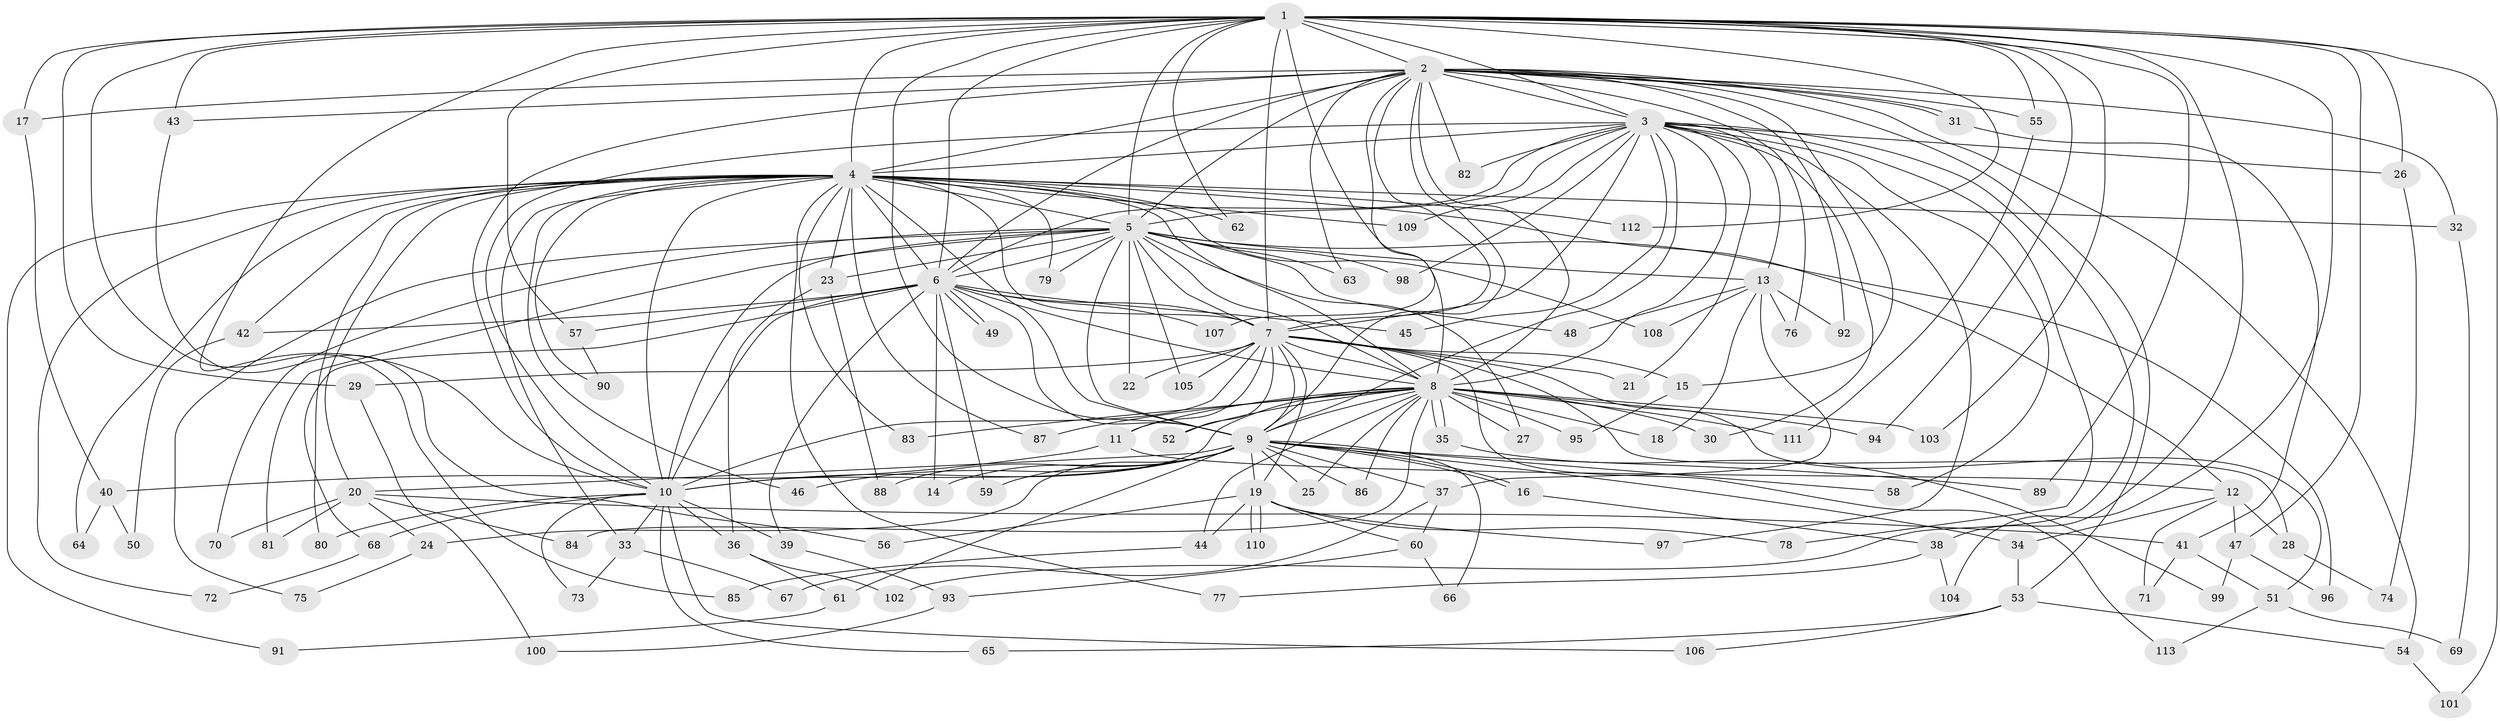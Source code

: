 // coarse degree distribution, {3: 0.13043478260869565, 15: 0.043478260869565216, 2: 0.2826086956521739, 1: 0.043478260869565216, 7: 0.021739130434782608, 14: 0.043478260869565216, 4: 0.1956521739130435, 9: 0.043478260869565216, 5: 0.043478260869565216, 13: 0.021739130434782608, 22: 0.021739130434782608, 6: 0.021739130434782608, 18: 0.043478260869565216, 17: 0.021739130434782608, 21: 0.021739130434782608}
// Generated by graph-tools (version 1.1) at 2025/36/03/04/25 23:36:34]
// undirected, 113 vertices, 251 edges
graph export_dot {
  node [color=gray90,style=filled];
  1;
  2;
  3;
  4;
  5;
  6;
  7;
  8;
  9;
  10;
  11;
  12;
  13;
  14;
  15;
  16;
  17;
  18;
  19;
  20;
  21;
  22;
  23;
  24;
  25;
  26;
  27;
  28;
  29;
  30;
  31;
  32;
  33;
  34;
  35;
  36;
  37;
  38;
  39;
  40;
  41;
  42;
  43;
  44;
  45;
  46;
  47;
  48;
  49;
  50;
  51;
  52;
  53;
  54;
  55;
  56;
  57;
  58;
  59;
  60;
  61;
  62;
  63;
  64;
  65;
  66;
  67;
  68;
  69;
  70;
  71;
  72;
  73;
  74;
  75;
  76;
  77;
  78;
  79;
  80;
  81;
  82;
  83;
  84;
  85;
  86;
  87;
  88;
  89;
  90;
  91;
  92;
  93;
  94;
  95;
  96;
  97;
  98;
  99;
  100;
  101;
  102;
  103;
  104;
  105;
  106;
  107;
  108;
  109;
  110;
  111;
  112;
  113;
  1 -- 2;
  1 -- 3;
  1 -- 4;
  1 -- 5;
  1 -- 6;
  1 -- 7;
  1 -- 8;
  1 -- 9;
  1 -- 10;
  1 -- 17;
  1 -- 26;
  1 -- 29;
  1 -- 38;
  1 -- 43;
  1 -- 47;
  1 -- 55;
  1 -- 57;
  1 -- 62;
  1 -- 85;
  1 -- 89;
  1 -- 94;
  1 -- 101;
  1 -- 103;
  1 -- 104;
  1 -- 112;
  2 -- 3;
  2 -- 4;
  2 -- 5;
  2 -- 6;
  2 -- 7;
  2 -- 8;
  2 -- 9;
  2 -- 10;
  2 -- 15;
  2 -- 17;
  2 -- 31;
  2 -- 31;
  2 -- 32;
  2 -- 43;
  2 -- 53;
  2 -- 54;
  2 -- 55;
  2 -- 63;
  2 -- 76;
  2 -- 82;
  2 -- 92;
  2 -- 107;
  3 -- 4;
  3 -- 5;
  3 -- 6;
  3 -- 7;
  3 -- 8;
  3 -- 9;
  3 -- 10;
  3 -- 13;
  3 -- 21;
  3 -- 26;
  3 -- 30;
  3 -- 45;
  3 -- 58;
  3 -- 78;
  3 -- 82;
  3 -- 97;
  3 -- 98;
  3 -- 102;
  3 -- 109;
  4 -- 5;
  4 -- 6;
  4 -- 7;
  4 -- 8;
  4 -- 9;
  4 -- 10;
  4 -- 12;
  4 -- 20;
  4 -- 23;
  4 -- 32;
  4 -- 33;
  4 -- 42;
  4 -- 46;
  4 -- 62;
  4 -- 64;
  4 -- 72;
  4 -- 77;
  4 -- 79;
  4 -- 80;
  4 -- 83;
  4 -- 87;
  4 -- 90;
  4 -- 91;
  4 -- 108;
  4 -- 109;
  4 -- 112;
  5 -- 6;
  5 -- 7;
  5 -- 8;
  5 -- 9;
  5 -- 10;
  5 -- 13;
  5 -- 22;
  5 -- 23;
  5 -- 27;
  5 -- 48;
  5 -- 63;
  5 -- 70;
  5 -- 75;
  5 -- 79;
  5 -- 81;
  5 -- 96;
  5 -- 98;
  5 -- 105;
  6 -- 7;
  6 -- 8;
  6 -- 9;
  6 -- 10;
  6 -- 14;
  6 -- 39;
  6 -- 42;
  6 -- 45;
  6 -- 49;
  6 -- 49;
  6 -- 57;
  6 -- 59;
  6 -- 68;
  6 -- 107;
  7 -- 8;
  7 -- 9;
  7 -- 10;
  7 -- 11;
  7 -- 15;
  7 -- 19;
  7 -- 21;
  7 -- 22;
  7 -- 28;
  7 -- 29;
  7 -- 51;
  7 -- 52;
  7 -- 105;
  7 -- 113;
  8 -- 9;
  8 -- 10;
  8 -- 11;
  8 -- 18;
  8 -- 25;
  8 -- 27;
  8 -- 30;
  8 -- 35;
  8 -- 35;
  8 -- 44;
  8 -- 52;
  8 -- 83;
  8 -- 84;
  8 -- 86;
  8 -- 87;
  8 -- 94;
  8 -- 95;
  8 -- 103;
  8 -- 111;
  9 -- 10;
  9 -- 14;
  9 -- 16;
  9 -- 16;
  9 -- 19;
  9 -- 20;
  9 -- 24;
  9 -- 25;
  9 -- 34;
  9 -- 37;
  9 -- 46;
  9 -- 58;
  9 -- 59;
  9 -- 61;
  9 -- 66;
  9 -- 86;
  9 -- 88;
  9 -- 89;
  10 -- 33;
  10 -- 36;
  10 -- 39;
  10 -- 65;
  10 -- 68;
  10 -- 73;
  10 -- 80;
  10 -- 106;
  11 -- 12;
  11 -- 40;
  12 -- 28;
  12 -- 34;
  12 -- 47;
  12 -- 71;
  13 -- 18;
  13 -- 37;
  13 -- 48;
  13 -- 76;
  13 -- 92;
  13 -- 108;
  15 -- 95;
  16 -- 38;
  17 -- 40;
  19 -- 44;
  19 -- 56;
  19 -- 60;
  19 -- 78;
  19 -- 97;
  19 -- 110;
  19 -- 110;
  20 -- 24;
  20 -- 41;
  20 -- 70;
  20 -- 81;
  20 -- 84;
  23 -- 36;
  23 -- 88;
  24 -- 75;
  26 -- 74;
  28 -- 74;
  29 -- 100;
  31 -- 41;
  32 -- 69;
  33 -- 67;
  33 -- 73;
  34 -- 53;
  35 -- 99;
  36 -- 61;
  36 -- 102;
  37 -- 60;
  37 -- 67;
  38 -- 77;
  38 -- 104;
  39 -- 93;
  40 -- 50;
  40 -- 64;
  41 -- 51;
  41 -- 71;
  42 -- 50;
  43 -- 56;
  44 -- 85;
  47 -- 96;
  47 -- 99;
  51 -- 69;
  51 -- 113;
  53 -- 54;
  53 -- 65;
  53 -- 106;
  54 -- 101;
  55 -- 111;
  57 -- 90;
  60 -- 66;
  60 -- 93;
  61 -- 91;
  68 -- 72;
  93 -- 100;
}
